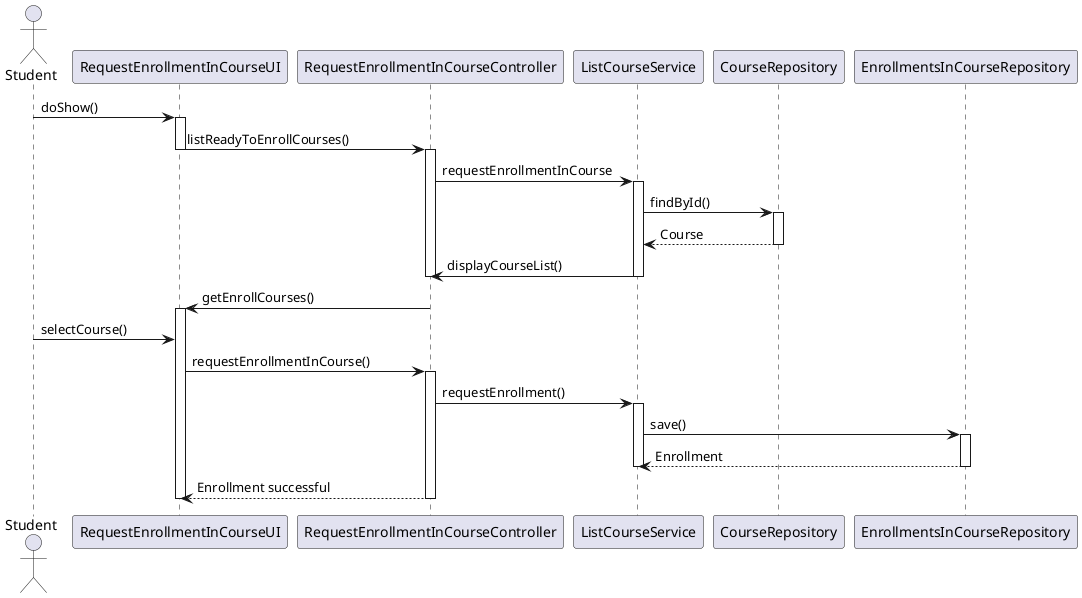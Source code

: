 @startuml

actor Student
Student -> RequestEnrollmentInCourseUI: doShow()
activate RequestEnrollmentInCourseUI
RequestEnrollmentInCourseUI -> RequestEnrollmentInCourseController: listReadyToEnrollCourses()
deactivate RequestEnrollmentInCourseUI
activate RequestEnrollmentInCourseController
RequestEnrollmentInCourseController -> ListCourseService: requestEnrollmentInCourse
activate ListCourseService
ListCourseService -> CourseRepository: findById()
activate CourseRepository
CourseRepository --> ListCourseService: Course
deactivate CourseRepository
ListCourseService -> RequestEnrollmentInCourseController: displayCourseList()
deactivate ListCourseService
deactivate RequestEnrollmentInCourseController
RequestEnrollmentInCourseController -> RequestEnrollmentInCourseUI: getEnrollCourses()
activate RequestEnrollmentInCourseUI
Student -> RequestEnrollmentInCourseUI: selectCourse()
RequestEnrollmentInCourseUI -> RequestEnrollmentInCourseController: requestEnrollmentInCourse()
activate RequestEnrollmentInCourseController
RequestEnrollmentInCourseController -> ListCourseService: requestEnrollment()
activate ListCourseService
ListCourseService -> EnrollmentsInCourseRepository: save()
activate EnrollmentsInCourseRepository
EnrollmentsInCourseRepository --> ListCourseService: Enrollment
deactivate EnrollmentsInCourseRepository
deactivate ListCourseService
RequestEnrollmentInCourseController --> RequestEnrollmentInCourseUI: Enrollment successful
deactivate RequestEnrollmentInCourseController
deactivate RequestEnrollmentInCourseUI

@enduml
